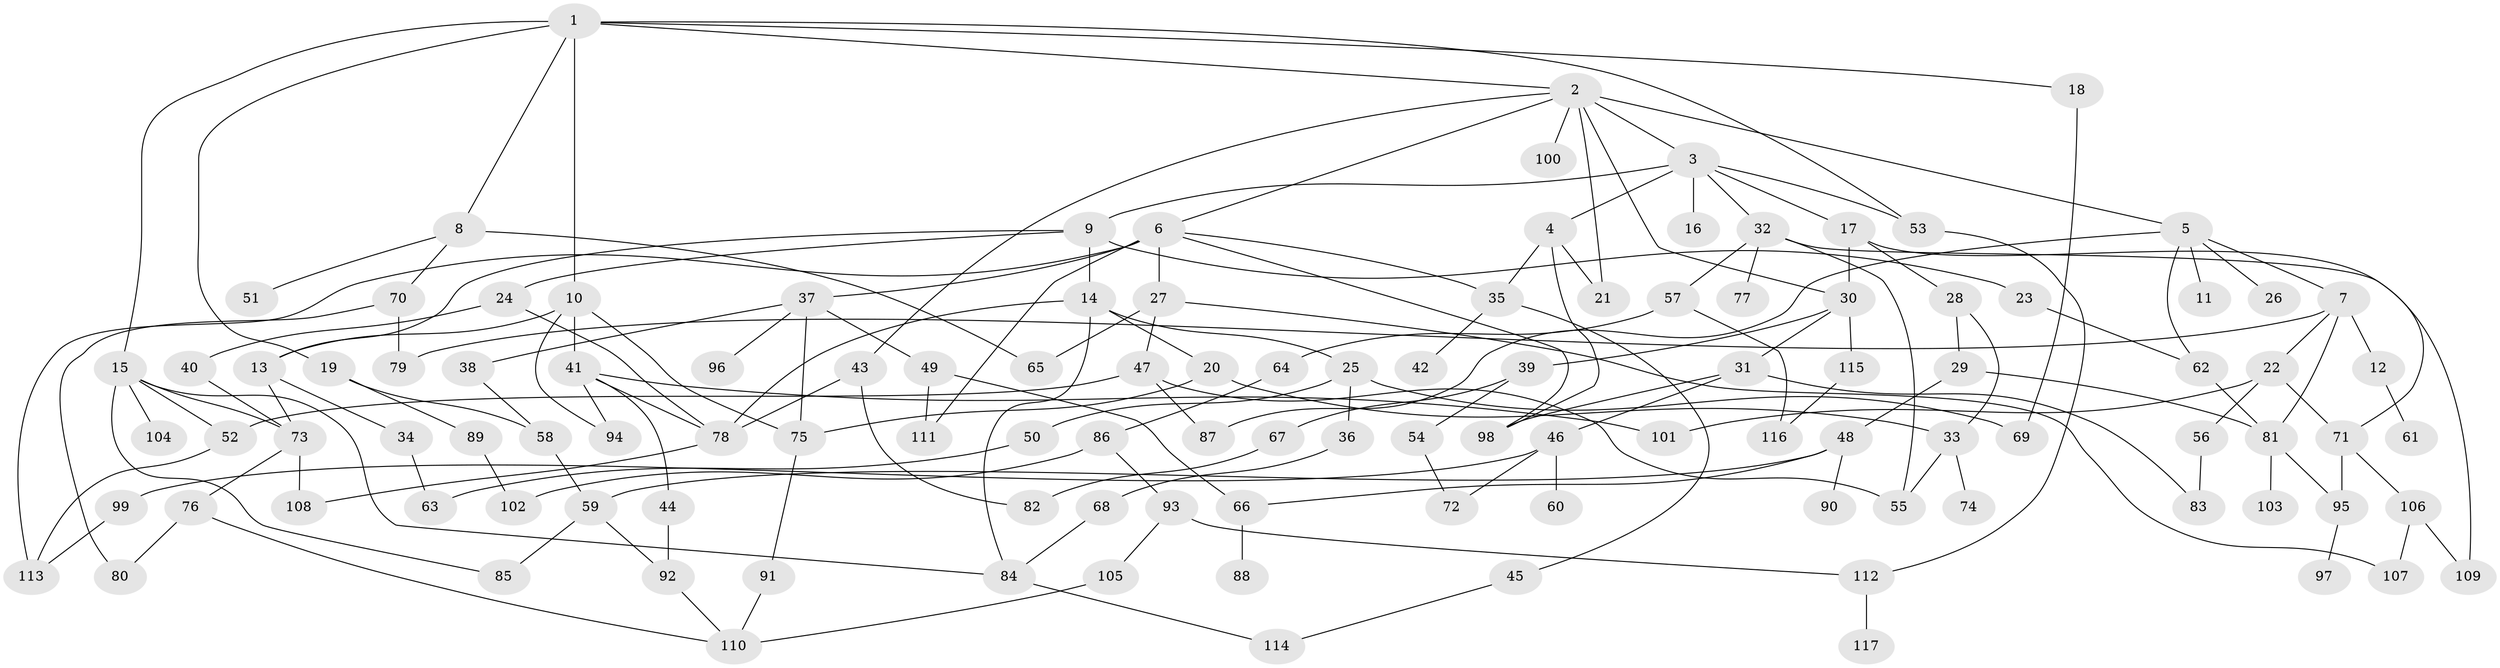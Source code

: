 // coarse degree distribution, {8: 0.021739130434782608, 1: 0.34782608695652173, 4: 0.021739130434782608, 6: 0.10869565217391304, 7: 0.043478260869565216, 2: 0.2391304347826087, 3: 0.10869565217391304, 13: 0.021739130434782608, 10: 0.043478260869565216, 5: 0.043478260869565216}
// Generated by graph-tools (version 1.1) at 2025/45/03/04/25 21:45:53]
// undirected, 117 vertices, 170 edges
graph export_dot {
graph [start="1"]
  node [color=gray90,style=filled];
  1;
  2;
  3;
  4;
  5;
  6;
  7;
  8;
  9;
  10;
  11;
  12;
  13;
  14;
  15;
  16;
  17;
  18;
  19;
  20;
  21;
  22;
  23;
  24;
  25;
  26;
  27;
  28;
  29;
  30;
  31;
  32;
  33;
  34;
  35;
  36;
  37;
  38;
  39;
  40;
  41;
  42;
  43;
  44;
  45;
  46;
  47;
  48;
  49;
  50;
  51;
  52;
  53;
  54;
  55;
  56;
  57;
  58;
  59;
  60;
  61;
  62;
  63;
  64;
  65;
  66;
  67;
  68;
  69;
  70;
  71;
  72;
  73;
  74;
  75;
  76;
  77;
  78;
  79;
  80;
  81;
  82;
  83;
  84;
  85;
  86;
  87;
  88;
  89;
  90;
  91;
  92;
  93;
  94;
  95;
  96;
  97;
  98;
  99;
  100;
  101;
  102;
  103;
  104;
  105;
  106;
  107;
  108;
  109;
  110;
  111;
  112;
  113;
  114;
  115;
  116;
  117;
  1 -- 2;
  1 -- 8;
  1 -- 10;
  1 -- 15;
  1 -- 18;
  1 -- 19;
  1 -- 53;
  2 -- 3;
  2 -- 5;
  2 -- 6;
  2 -- 21;
  2 -- 30;
  2 -- 43;
  2 -- 100;
  3 -- 4;
  3 -- 9;
  3 -- 16;
  3 -- 17;
  3 -- 32;
  3 -- 53;
  4 -- 35;
  4 -- 98;
  4 -- 21;
  5 -- 7;
  5 -- 11;
  5 -- 26;
  5 -- 62;
  5 -- 87;
  6 -- 27;
  6 -- 37;
  6 -- 111;
  6 -- 35;
  6 -- 113;
  6 -- 98;
  7 -- 12;
  7 -- 22;
  7 -- 79;
  7 -- 81;
  8 -- 51;
  8 -- 70;
  8 -- 65;
  9 -- 13;
  9 -- 14;
  9 -- 23;
  9 -- 24;
  10 -- 41;
  10 -- 13;
  10 -- 75;
  10 -- 94;
  12 -- 61;
  13 -- 34;
  13 -- 73;
  14 -- 20;
  14 -- 25;
  14 -- 84;
  14 -- 78;
  15 -- 52;
  15 -- 85;
  15 -- 104;
  15 -- 73;
  15 -- 84;
  17 -- 28;
  17 -- 71;
  17 -- 30;
  18 -- 69;
  19 -- 58;
  19 -- 89;
  20 -- 33;
  20 -- 75;
  22 -- 56;
  22 -- 101;
  22 -- 71;
  23 -- 62;
  24 -- 40;
  24 -- 78;
  25 -- 36;
  25 -- 50;
  25 -- 69;
  27 -- 47;
  27 -- 65;
  27 -- 107;
  28 -- 29;
  28 -- 33;
  29 -- 48;
  29 -- 81;
  30 -- 31;
  30 -- 39;
  30 -- 115;
  31 -- 46;
  31 -- 83;
  31 -- 98;
  32 -- 57;
  32 -- 77;
  32 -- 109;
  32 -- 55;
  33 -- 74;
  33 -- 55;
  34 -- 63;
  35 -- 42;
  35 -- 45;
  36 -- 68;
  37 -- 38;
  37 -- 49;
  37 -- 75;
  37 -- 96;
  38 -- 58;
  39 -- 54;
  39 -- 67;
  40 -- 73;
  41 -- 44;
  41 -- 94;
  41 -- 101;
  41 -- 78;
  43 -- 78;
  43 -- 82;
  44 -- 92;
  45 -- 114;
  46 -- 60;
  46 -- 72;
  46 -- 99;
  47 -- 55;
  47 -- 87;
  47 -- 52;
  48 -- 90;
  48 -- 66;
  48 -- 59;
  49 -- 66;
  49 -- 111;
  50 -- 63;
  52 -- 113;
  53 -- 112;
  54 -- 72;
  56 -- 83;
  57 -- 64;
  57 -- 116;
  58 -- 59;
  59 -- 92;
  59 -- 85;
  62 -- 81;
  64 -- 86;
  66 -- 88;
  67 -- 82;
  68 -- 84;
  70 -- 79;
  70 -- 80;
  71 -- 106;
  71 -- 95;
  73 -- 76;
  73 -- 108;
  75 -- 91;
  76 -- 80;
  76 -- 110;
  78 -- 108;
  81 -- 95;
  81 -- 103;
  84 -- 114;
  86 -- 93;
  86 -- 102;
  89 -- 102;
  91 -- 110;
  92 -- 110;
  93 -- 105;
  93 -- 112;
  95 -- 97;
  99 -- 113;
  105 -- 110;
  106 -- 109;
  106 -- 107;
  112 -- 117;
  115 -- 116;
}
